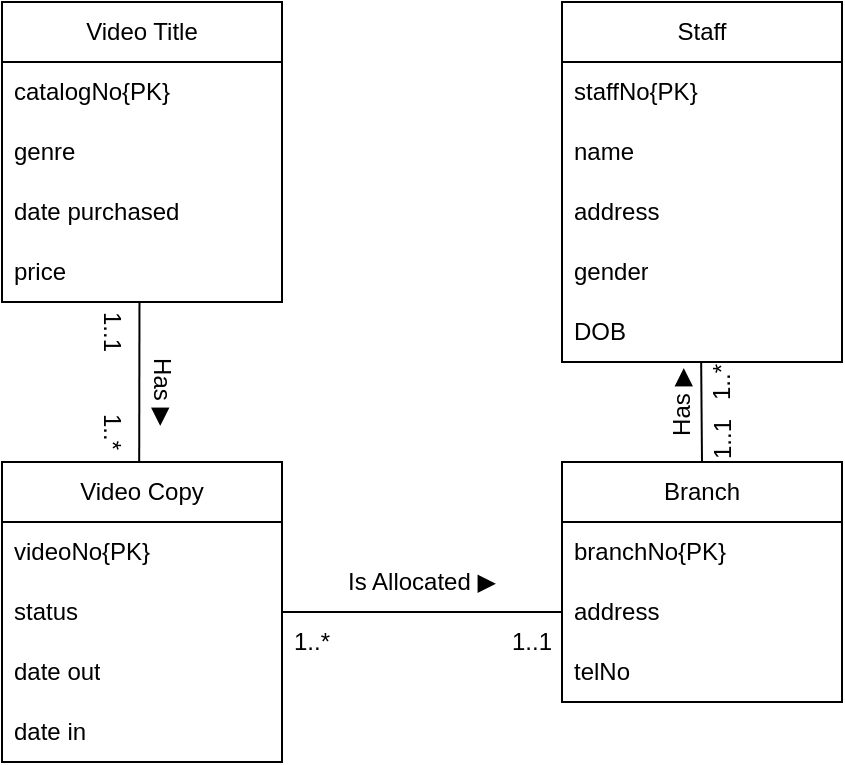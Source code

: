 <mxfile version="24.4.0" type="github">
  <diagram name="Page-1" id="29nIUFQOG-XX_y2JN-Sb">
    <mxGraphModel dx="678" dy="802" grid="1" gridSize="10" guides="1" tooltips="1" connect="1" arrows="1" fold="1" page="1" pageScale="1" pageWidth="1169" pageHeight="827" math="0" shadow="0">
      <root>
        <mxCell id="0" />
        <mxCell id="1" parent="0" />
        <mxCell id="PCl0sgf97GIm3yHNG8tl-1" value="Video Title" style="swimlane;fontStyle=0;childLayout=stackLayout;horizontal=1;startSize=30;horizontalStack=0;resizeParent=1;resizeParentMax=0;resizeLast=0;collapsible=1;marginBottom=0;whiteSpace=wrap;html=1;" vertex="1" parent="1">
          <mxGeometry x="10" y="10" width="140" height="150" as="geometry" />
        </mxCell>
        <mxCell id="PCl0sgf97GIm3yHNG8tl-2" value="catalogNo{PK}" style="text;strokeColor=none;fillColor=none;align=left;verticalAlign=middle;spacingLeft=4;spacingRight=4;overflow=hidden;points=[[0,0.5],[1,0.5]];portConstraint=eastwest;rotatable=0;whiteSpace=wrap;html=1;" vertex="1" parent="PCl0sgf97GIm3yHNG8tl-1">
          <mxGeometry y="30" width="140" height="30" as="geometry" />
        </mxCell>
        <mxCell id="PCl0sgf97GIm3yHNG8tl-3" value="genre" style="text;strokeColor=none;fillColor=none;align=left;verticalAlign=middle;spacingLeft=4;spacingRight=4;overflow=hidden;points=[[0,0.5],[1,0.5]];portConstraint=eastwest;rotatable=0;whiteSpace=wrap;html=1;" vertex="1" parent="PCl0sgf97GIm3yHNG8tl-1">
          <mxGeometry y="60" width="140" height="30" as="geometry" />
        </mxCell>
        <mxCell id="PCl0sgf97GIm3yHNG8tl-4" value="date purchased" style="text;strokeColor=none;fillColor=none;align=left;verticalAlign=middle;spacingLeft=4;spacingRight=4;overflow=hidden;points=[[0,0.5],[1,0.5]];portConstraint=eastwest;rotatable=0;whiteSpace=wrap;html=1;" vertex="1" parent="PCl0sgf97GIm3yHNG8tl-1">
          <mxGeometry y="90" width="140" height="30" as="geometry" />
        </mxCell>
        <mxCell id="PCl0sgf97GIm3yHNG8tl-5" value="price" style="text;strokeColor=none;fillColor=none;align=left;verticalAlign=middle;spacingLeft=4;spacingRight=4;overflow=hidden;points=[[0,0.5],[1,0.5]];portConstraint=eastwest;rotatable=0;whiteSpace=wrap;html=1;" vertex="1" parent="PCl0sgf97GIm3yHNG8tl-1">
          <mxGeometry y="120" width="140" height="30" as="geometry" />
        </mxCell>
        <mxCell id="PCl0sgf97GIm3yHNG8tl-6" value="Video Copy" style="swimlane;fontStyle=0;childLayout=stackLayout;horizontal=1;startSize=30;horizontalStack=0;resizeParent=1;resizeParentMax=0;resizeLast=0;collapsible=1;marginBottom=0;whiteSpace=wrap;html=1;" vertex="1" parent="1">
          <mxGeometry x="10" y="240" width="140" height="150" as="geometry" />
        </mxCell>
        <mxCell id="PCl0sgf97GIm3yHNG8tl-7" value="videoNo{PK}" style="text;strokeColor=none;fillColor=none;align=left;verticalAlign=middle;spacingLeft=4;spacingRight=4;overflow=hidden;points=[[0,0.5],[1,0.5]];portConstraint=eastwest;rotatable=0;whiteSpace=wrap;html=1;" vertex="1" parent="PCl0sgf97GIm3yHNG8tl-6">
          <mxGeometry y="30" width="140" height="30" as="geometry" />
        </mxCell>
        <mxCell id="PCl0sgf97GIm3yHNG8tl-8" value="status" style="text;strokeColor=none;fillColor=none;align=left;verticalAlign=middle;spacingLeft=4;spacingRight=4;overflow=hidden;points=[[0,0.5],[1,0.5]];portConstraint=eastwest;rotatable=0;whiteSpace=wrap;html=1;" vertex="1" parent="PCl0sgf97GIm3yHNG8tl-6">
          <mxGeometry y="60" width="140" height="30" as="geometry" />
        </mxCell>
        <mxCell id="PCl0sgf97GIm3yHNG8tl-10" value="date out" style="text;strokeColor=none;fillColor=none;align=left;verticalAlign=middle;spacingLeft=4;spacingRight=4;overflow=hidden;points=[[0,0.5],[1,0.5]];portConstraint=eastwest;rotatable=0;whiteSpace=wrap;html=1;" vertex="1" parent="PCl0sgf97GIm3yHNG8tl-6">
          <mxGeometry y="90" width="140" height="30" as="geometry" />
        </mxCell>
        <mxCell id="PCl0sgf97GIm3yHNG8tl-9" value="date in" style="text;strokeColor=none;fillColor=none;align=left;verticalAlign=middle;spacingLeft=4;spacingRight=4;overflow=hidden;points=[[0,0.5],[1,0.5]];portConstraint=eastwest;rotatable=0;whiteSpace=wrap;html=1;" vertex="1" parent="PCl0sgf97GIm3yHNG8tl-6">
          <mxGeometry y="120" width="140" height="30" as="geometry" />
        </mxCell>
        <mxCell id="PCl0sgf97GIm3yHNG8tl-11" value="" style="endArrow=none;html=1;rounded=0;entryX=0.491;entryY=1;entryDx=0;entryDy=0;entryPerimeter=0;exitX=0.49;exitY=0.001;exitDx=0;exitDy=0;exitPerimeter=0;" edge="1" parent="1" source="PCl0sgf97GIm3yHNG8tl-6" target="PCl0sgf97GIm3yHNG8tl-5">
          <mxGeometry width="50" height="50" relative="1" as="geometry">
            <mxPoint x="70" y="200" as="sourcePoint" />
            <mxPoint x="210" y="160" as="targetPoint" />
          </mxGeometry>
        </mxCell>
        <mxCell id="PCl0sgf97GIm3yHNG8tl-12" value="Has&amp;nbsp;▶" style="text;html=1;align=center;verticalAlign=middle;whiteSpace=wrap;rounded=0;rotation=90;" vertex="1" parent="1">
          <mxGeometry x="60" y="190" width="60" height="30" as="geometry" />
        </mxCell>
        <mxCell id="PCl0sgf97GIm3yHNG8tl-13" value="1..1" style="text;html=1;align=center;verticalAlign=middle;whiteSpace=wrap;rounded=0;rotation=90;" vertex="1" parent="1">
          <mxGeometry x="50" y="160" width="30" height="30" as="geometry" />
        </mxCell>
        <mxCell id="PCl0sgf97GIm3yHNG8tl-14" value="1..*" style="text;html=1;align=center;verticalAlign=middle;whiteSpace=wrap;rounded=0;rotation=90;" vertex="1" parent="1">
          <mxGeometry x="50" y="210" width="30" height="30" as="geometry" />
        </mxCell>
        <mxCell id="PCl0sgf97GIm3yHNG8tl-15" value="Branch" style="swimlane;fontStyle=0;childLayout=stackLayout;horizontal=1;startSize=30;horizontalStack=0;resizeParent=1;resizeParentMax=0;resizeLast=0;collapsible=1;marginBottom=0;whiteSpace=wrap;html=1;" vertex="1" parent="1">
          <mxGeometry x="290" y="240" width="140" height="120" as="geometry" />
        </mxCell>
        <mxCell id="PCl0sgf97GIm3yHNG8tl-16" value="branchNo{PK}" style="text;strokeColor=none;fillColor=none;align=left;verticalAlign=middle;spacingLeft=4;spacingRight=4;overflow=hidden;points=[[0,0.5],[1,0.5]];portConstraint=eastwest;rotatable=0;whiteSpace=wrap;html=1;" vertex="1" parent="PCl0sgf97GIm3yHNG8tl-15">
          <mxGeometry y="30" width="140" height="30" as="geometry" />
        </mxCell>
        <mxCell id="PCl0sgf97GIm3yHNG8tl-17" value="address" style="text;strokeColor=none;fillColor=none;align=left;verticalAlign=middle;spacingLeft=4;spacingRight=4;overflow=hidden;points=[[0,0.5],[1,0.5]];portConstraint=eastwest;rotatable=0;whiteSpace=wrap;html=1;" vertex="1" parent="PCl0sgf97GIm3yHNG8tl-15">
          <mxGeometry y="60" width="140" height="30" as="geometry" />
        </mxCell>
        <mxCell id="PCl0sgf97GIm3yHNG8tl-18" value="telNo" style="text;strokeColor=none;fillColor=none;align=left;verticalAlign=middle;spacingLeft=4;spacingRight=4;overflow=hidden;points=[[0,0.5],[1,0.5]];portConstraint=eastwest;rotatable=0;whiteSpace=wrap;html=1;" vertex="1" parent="PCl0sgf97GIm3yHNG8tl-15">
          <mxGeometry y="90" width="140" height="30" as="geometry" />
        </mxCell>
        <mxCell id="PCl0sgf97GIm3yHNG8tl-19" value="" style="endArrow=none;html=1;rounded=0;exitX=1;exitY=0.5;exitDx=0;exitDy=0;entryX=0;entryY=0.5;entryDx=0;entryDy=0;" edge="1" parent="1" source="PCl0sgf97GIm3yHNG8tl-8" target="PCl0sgf97GIm3yHNG8tl-17">
          <mxGeometry width="50" height="50" relative="1" as="geometry">
            <mxPoint x="230" y="250" as="sourcePoint" />
            <mxPoint x="280" y="200" as="targetPoint" />
          </mxGeometry>
        </mxCell>
        <mxCell id="PCl0sgf97GIm3yHNG8tl-20" value="Is Allocated ▶" style="text;html=1;align=center;verticalAlign=middle;whiteSpace=wrap;rounded=0;rotation=0;" vertex="1" parent="1">
          <mxGeometry x="180" y="285" width="80" height="30" as="geometry" />
        </mxCell>
        <mxCell id="PCl0sgf97GIm3yHNG8tl-21" value="1..1" style="text;html=1;align=center;verticalAlign=middle;whiteSpace=wrap;rounded=0;rotation=0;" vertex="1" parent="1">
          <mxGeometry x="260" y="315" width="30" height="30" as="geometry" />
        </mxCell>
        <mxCell id="PCl0sgf97GIm3yHNG8tl-22" value="1..*" style="text;html=1;align=center;verticalAlign=middle;whiteSpace=wrap;rounded=0;rotation=0;" vertex="1" parent="1">
          <mxGeometry x="150" y="315" width="30" height="30" as="geometry" />
        </mxCell>
        <mxCell id="PCl0sgf97GIm3yHNG8tl-23" value="Staff" style="swimlane;fontStyle=0;childLayout=stackLayout;horizontal=1;startSize=30;horizontalStack=0;resizeParent=1;resizeParentMax=0;resizeLast=0;collapsible=1;marginBottom=0;whiteSpace=wrap;html=1;" vertex="1" parent="1">
          <mxGeometry x="290" y="10" width="140" height="180" as="geometry" />
        </mxCell>
        <mxCell id="PCl0sgf97GIm3yHNG8tl-24" value="staffNo{PK}" style="text;strokeColor=none;fillColor=none;align=left;verticalAlign=middle;spacingLeft=4;spacingRight=4;overflow=hidden;points=[[0,0.5],[1,0.5]];portConstraint=eastwest;rotatable=0;whiteSpace=wrap;html=1;" vertex="1" parent="PCl0sgf97GIm3yHNG8tl-23">
          <mxGeometry y="30" width="140" height="30" as="geometry" />
        </mxCell>
        <mxCell id="PCl0sgf97GIm3yHNG8tl-25" value="name" style="text;strokeColor=none;fillColor=none;align=left;verticalAlign=middle;spacingLeft=4;spacingRight=4;overflow=hidden;points=[[0,0.5],[1,0.5]];portConstraint=eastwest;rotatable=0;whiteSpace=wrap;html=1;" vertex="1" parent="PCl0sgf97GIm3yHNG8tl-23">
          <mxGeometry y="60" width="140" height="30" as="geometry" />
        </mxCell>
        <mxCell id="PCl0sgf97GIm3yHNG8tl-27" value="address" style="text;strokeColor=none;fillColor=none;align=left;verticalAlign=middle;spacingLeft=4;spacingRight=4;overflow=hidden;points=[[0,0.5],[1,0.5]];portConstraint=eastwest;rotatable=0;whiteSpace=wrap;html=1;" vertex="1" parent="PCl0sgf97GIm3yHNG8tl-23">
          <mxGeometry y="90" width="140" height="30" as="geometry" />
        </mxCell>
        <mxCell id="PCl0sgf97GIm3yHNG8tl-28" value="gender" style="text;strokeColor=none;fillColor=none;align=left;verticalAlign=middle;spacingLeft=4;spacingRight=4;overflow=hidden;points=[[0,0.5],[1,0.5]];portConstraint=eastwest;rotatable=0;whiteSpace=wrap;html=1;" vertex="1" parent="PCl0sgf97GIm3yHNG8tl-23">
          <mxGeometry y="120" width="140" height="30" as="geometry" />
        </mxCell>
        <mxCell id="PCl0sgf97GIm3yHNG8tl-26" value="DOB" style="text;strokeColor=none;fillColor=none;align=left;verticalAlign=middle;spacingLeft=4;spacingRight=4;overflow=hidden;points=[[0,0.5],[1,0.5]];portConstraint=eastwest;rotatable=0;whiteSpace=wrap;html=1;" vertex="1" parent="PCl0sgf97GIm3yHNG8tl-23">
          <mxGeometry y="150" width="140" height="30" as="geometry" />
        </mxCell>
        <mxCell id="PCl0sgf97GIm3yHNG8tl-29" value="Has&amp;nbsp;▶" style="text;html=1;align=center;verticalAlign=middle;whiteSpace=wrap;rounded=0;rotation=-90;" vertex="1" parent="1">
          <mxGeometry x="320" y="195" width="60" height="30" as="geometry" />
        </mxCell>
        <mxCell id="PCl0sgf97GIm3yHNG8tl-30" value="1..1" style="text;html=1;align=center;verticalAlign=middle;whiteSpace=wrap;rounded=0;rotation=-90;" vertex="1" parent="1">
          <mxGeometry x="360" y="216" width="20" height="25" as="geometry" />
        </mxCell>
        <mxCell id="PCl0sgf97GIm3yHNG8tl-31" value="1..*" style="text;html=1;align=center;verticalAlign=middle;whiteSpace=wrap;rounded=0;rotation=-90;" vertex="1" parent="1">
          <mxGeometry x="360" y="190" width="20" height="20" as="geometry" />
        </mxCell>
        <mxCell id="PCl0sgf97GIm3yHNG8tl-32" value="" style="endArrow=none;html=1;rounded=0;entryX=0.497;entryY=0.993;entryDx=0;entryDy=0;entryPerimeter=0;exitX=0.5;exitY=0;exitDx=0;exitDy=0;" edge="1" parent="1" source="PCl0sgf97GIm3yHNG8tl-15" target="PCl0sgf97GIm3yHNG8tl-26">
          <mxGeometry width="50" height="50" relative="1" as="geometry">
            <mxPoint x="170" y="300" as="sourcePoint" />
            <mxPoint x="220" y="250" as="targetPoint" />
          </mxGeometry>
        </mxCell>
      </root>
    </mxGraphModel>
  </diagram>
</mxfile>
